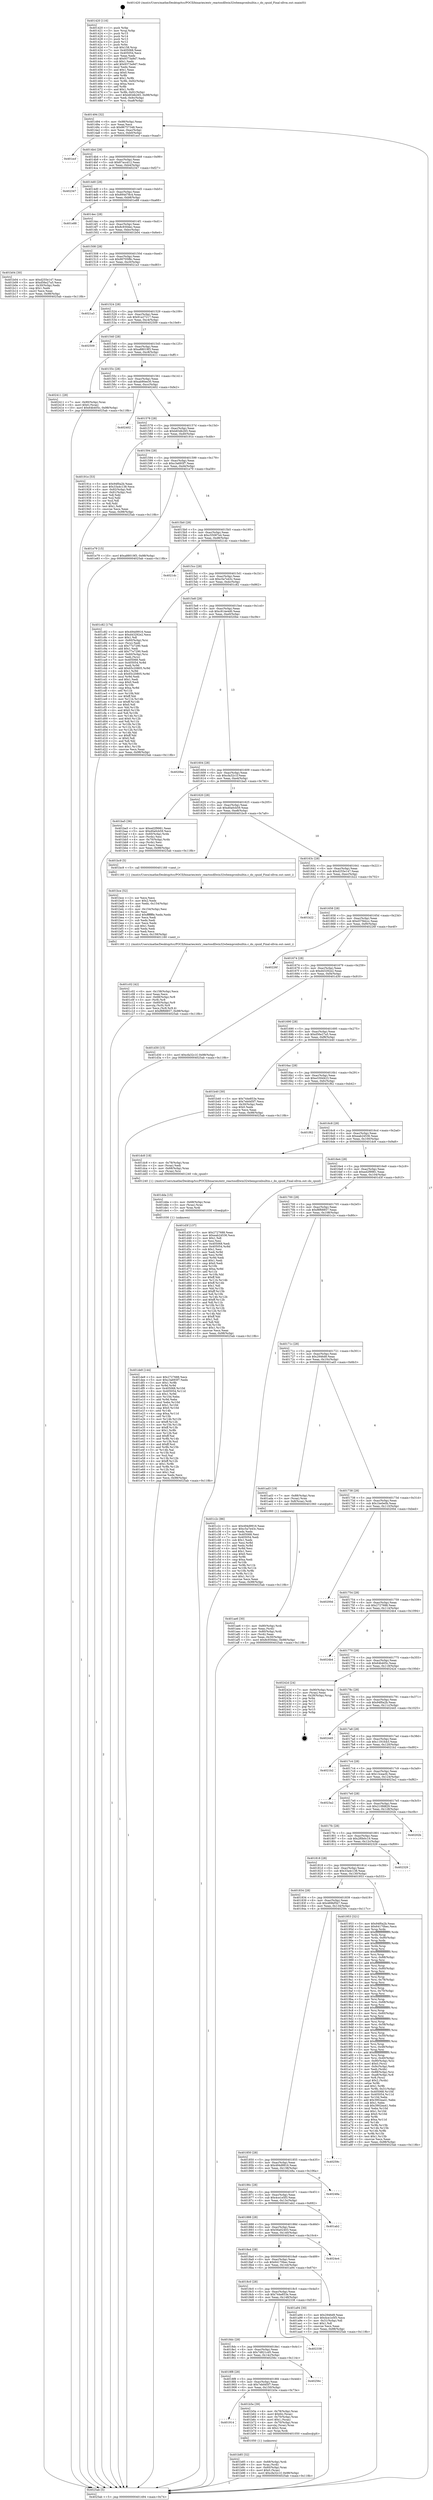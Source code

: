 digraph "0x401420" {
  label = "0x401420 (/mnt/c/Users/mathe/Desktop/tcc/POCII/binaries/extr_reactosdllwin32wbemproxbuiltin.c_do_cpuid_Final-ollvm.out::main(0))"
  labelloc = "t"
  node[shape=record]

  Entry [label="",width=0.3,height=0.3,shape=circle,fillcolor=black,style=filled]
  "0x401494" [label="{
     0x401494 [32]\l
     | [instrs]\l
     &nbsp;&nbsp;0x401494 \<+6\>: mov -0x98(%rbp),%eax\l
     &nbsp;&nbsp;0x40149a \<+2\>: mov %eax,%ecx\l
     &nbsp;&nbsp;0x40149c \<+6\>: sub $0x86757348,%ecx\l
     &nbsp;&nbsp;0x4014a2 \<+6\>: mov %eax,-0xac(%rbp)\l
     &nbsp;&nbsp;0x4014a8 \<+6\>: mov %ecx,-0xb0(%rbp)\l
     &nbsp;&nbsp;0x4014ae \<+6\>: je 0000000000401ecf \<main+0xaaf\>\l
  }"]
  "0x401ecf" [label="{
     0x401ecf\l
  }", style=dashed]
  "0x4014b4" [label="{
     0x4014b4 [28]\l
     | [instrs]\l
     &nbsp;&nbsp;0x4014b4 \<+5\>: jmp 00000000004014b9 \<main+0x99\>\l
     &nbsp;&nbsp;0x4014b9 \<+6\>: mov -0xac(%rbp),%eax\l
     &nbsp;&nbsp;0x4014bf \<+5\>: sub $0x87accd12,%eax\l
     &nbsp;&nbsp;0x4014c4 \<+6\>: mov %eax,-0xb4(%rbp)\l
     &nbsp;&nbsp;0x4014ca \<+6\>: je 0000000000402347 \<main+0xf27\>\l
  }"]
  Exit [label="",width=0.3,height=0.3,shape=circle,fillcolor=black,style=filled,peripheries=2]
  "0x402347" [label="{
     0x402347\l
  }", style=dashed]
  "0x4014d0" [label="{
     0x4014d0 [28]\l
     | [instrs]\l
     &nbsp;&nbsp;0x4014d0 \<+5\>: jmp 00000000004014d5 \<main+0xb5\>\l
     &nbsp;&nbsp;0x4014d5 \<+6\>: mov -0xac(%rbp),%eax\l
     &nbsp;&nbsp;0x4014db \<+5\>: sub $0x894d78c4,%eax\l
     &nbsp;&nbsp;0x4014e0 \<+6\>: mov %eax,-0xb8(%rbp)\l
     &nbsp;&nbsp;0x4014e6 \<+6\>: je 0000000000401e88 \<main+0xa68\>\l
  }"]
  "0x401de9" [label="{
     0x401de9 [144]\l
     | [instrs]\l
     &nbsp;&nbsp;0x401de9 \<+5\>: mov $0x2727688,%ecx\l
     &nbsp;&nbsp;0x401dee \<+5\>: mov $0xc3a693f7,%edx\l
     &nbsp;&nbsp;0x401df3 \<+3\>: mov $0x1,%r8b\l
     &nbsp;&nbsp;0x401df6 \<+3\>: xor %r9d,%r9d\l
     &nbsp;&nbsp;0x401df9 \<+8\>: mov 0x405068,%r10d\l
     &nbsp;&nbsp;0x401e01 \<+8\>: mov 0x405054,%r11d\l
     &nbsp;&nbsp;0x401e09 \<+4\>: sub $0x1,%r9d\l
     &nbsp;&nbsp;0x401e0d \<+3\>: mov %r10d,%ebx\l
     &nbsp;&nbsp;0x401e10 \<+3\>: add %r9d,%ebx\l
     &nbsp;&nbsp;0x401e13 \<+4\>: imul %ebx,%r10d\l
     &nbsp;&nbsp;0x401e17 \<+4\>: and $0x1,%r10d\l
     &nbsp;&nbsp;0x401e1b \<+4\>: cmp $0x0,%r10d\l
     &nbsp;&nbsp;0x401e1f \<+4\>: sete %r14b\l
     &nbsp;&nbsp;0x401e23 \<+4\>: cmp $0xa,%r11d\l
     &nbsp;&nbsp;0x401e27 \<+4\>: setl %r15b\l
     &nbsp;&nbsp;0x401e2b \<+3\>: mov %r14b,%r12b\l
     &nbsp;&nbsp;0x401e2e \<+4\>: xor $0xff,%r12b\l
     &nbsp;&nbsp;0x401e32 \<+3\>: mov %r15b,%r13b\l
     &nbsp;&nbsp;0x401e35 \<+4\>: xor $0xff,%r13b\l
     &nbsp;&nbsp;0x401e39 \<+4\>: xor $0x1,%r8b\l
     &nbsp;&nbsp;0x401e3d \<+3\>: mov %r12b,%al\l
     &nbsp;&nbsp;0x401e40 \<+2\>: and $0xff,%al\l
     &nbsp;&nbsp;0x401e42 \<+3\>: and %r8b,%r14b\l
     &nbsp;&nbsp;0x401e45 \<+3\>: mov %r13b,%sil\l
     &nbsp;&nbsp;0x401e48 \<+4\>: and $0xff,%sil\l
     &nbsp;&nbsp;0x401e4c \<+3\>: and %r8b,%r15b\l
     &nbsp;&nbsp;0x401e4f \<+3\>: or %r14b,%al\l
     &nbsp;&nbsp;0x401e52 \<+3\>: or %r15b,%sil\l
     &nbsp;&nbsp;0x401e55 \<+3\>: xor %sil,%al\l
     &nbsp;&nbsp;0x401e58 \<+3\>: or %r13b,%r12b\l
     &nbsp;&nbsp;0x401e5b \<+4\>: xor $0xff,%r12b\l
     &nbsp;&nbsp;0x401e5f \<+4\>: or $0x1,%r8b\l
     &nbsp;&nbsp;0x401e63 \<+3\>: and %r8b,%r12b\l
     &nbsp;&nbsp;0x401e66 \<+3\>: or %r12b,%al\l
     &nbsp;&nbsp;0x401e69 \<+2\>: test $0x1,%al\l
     &nbsp;&nbsp;0x401e6b \<+3\>: cmovne %edx,%ecx\l
     &nbsp;&nbsp;0x401e6e \<+6\>: mov %ecx,-0x98(%rbp)\l
     &nbsp;&nbsp;0x401e74 \<+5\>: jmp 00000000004025ab \<main+0x118b\>\l
  }"]
  "0x401e88" [label="{
     0x401e88\l
  }", style=dashed]
  "0x4014ec" [label="{
     0x4014ec [28]\l
     | [instrs]\l
     &nbsp;&nbsp;0x4014ec \<+5\>: jmp 00000000004014f1 \<main+0xd1\>\l
     &nbsp;&nbsp;0x4014f1 \<+6\>: mov -0xac(%rbp),%eax\l
     &nbsp;&nbsp;0x4014f7 \<+5\>: sub $0x8c930dec,%eax\l
     &nbsp;&nbsp;0x4014fc \<+6\>: mov %eax,-0xbc(%rbp)\l
     &nbsp;&nbsp;0x401502 \<+6\>: je 0000000000401b04 \<main+0x6e4\>\l
  }"]
  "0x401dda" [label="{
     0x401dda [15]\l
     | [instrs]\l
     &nbsp;&nbsp;0x401dda \<+4\>: mov -0x68(%rbp),%rax\l
     &nbsp;&nbsp;0x401dde \<+3\>: mov (%rax),%rax\l
     &nbsp;&nbsp;0x401de1 \<+3\>: mov %rax,%rdi\l
     &nbsp;&nbsp;0x401de4 \<+5\>: call 0000000000401030 \<free@plt\>\l
     | [calls]\l
     &nbsp;&nbsp;0x401030 \{1\} (unknown)\l
  }"]
  "0x401b04" [label="{
     0x401b04 [30]\l
     | [instrs]\l
     &nbsp;&nbsp;0x401b04 \<+5\>: mov $0xd255e147,%eax\l
     &nbsp;&nbsp;0x401b09 \<+5\>: mov $0xd56e27a5,%ecx\l
     &nbsp;&nbsp;0x401b0e \<+3\>: mov -0x30(%rbp),%edx\l
     &nbsp;&nbsp;0x401b11 \<+3\>: cmp $0x1,%edx\l
     &nbsp;&nbsp;0x401b14 \<+3\>: cmovl %ecx,%eax\l
     &nbsp;&nbsp;0x401b17 \<+6\>: mov %eax,-0x98(%rbp)\l
     &nbsp;&nbsp;0x401b1d \<+5\>: jmp 00000000004025ab \<main+0x118b\>\l
  }"]
  "0x401508" [label="{
     0x401508 [28]\l
     | [instrs]\l
     &nbsp;&nbsp;0x401508 \<+5\>: jmp 000000000040150d \<main+0xed\>\l
     &nbsp;&nbsp;0x40150d \<+6\>: mov -0xac(%rbp),%eax\l
     &nbsp;&nbsp;0x401513 \<+5\>: sub $0x90705f8c,%eax\l
     &nbsp;&nbsp;0x401518 \<+6\>: mov %eax,-0xc0(%rbp)\l
     &nbsp;&nbsp;0x40151e \<+6\>: je 00000000004021a3 \<main+0xd83\>\l
  }"]
  "0x401c02" [label="{
     0x401c02 [42]\l
     | [instrs]\l
     &nbsp;&nbsp;0x401c02 \<+6\>: mov -0x158(%rbp),%ecx\l
     &nbsp;&nbsp;0x401c08 \<+3\>: imul %eax,%ecx\l
     &nbsp;&nbsp;0x401c0b \<+4\>: mov -0x68(%rbp),%r8\l
     &nbsp;&nbsp;0x401c0f \<+3\>: mov (%r8),%r8\l
     &nbsp;&nbsp;0x401c12 \<+4\>: mov -0x60(%rbp),%r9\l
     &nbsp;&nbsp;0x401c16 \<+3\>: movslq (%r9),%r9\l
     &nbsp;&nbsp;0x401c19 \<+4\>: mov %ecx,(%r8,%r9,4)\l
     &nbsp;&nbsp;0x401c1d \<+10\>: movl $0xf8f68857,-0x98(%rbp)\l
     &nbsp;&nbsp;0x401c27 \<+5\>: jmp 00000000004025ab \<main+0x118b\>\l
  }"]
  "0x4021a3" [label="{
     0x4021a3\l
  }", style=dashed]
  "0x401524" [label="{
     0x401524 [28]\l
     | [instrs]\l
     &nbsp;&nbsp;0x401524 \<+5\>: jmp 0000000000401529 \<main+0x109\>\l
     &nbsp;&nbsp;0x401529 \<+6\>: mov -0xac(%rbp),%eax\l
     &nbsp;&nbsp;0x40152f \<+5\>: sub $0x91a27217,%eax\l
     &nbsp;&nbsp;0x401534 \<+6\>: mov %eax,-0xc4(%rbp)\l
     &nbsp;&nbsp;0x40153a \<+6\>: je 0000000000402509 \<main+0x10e9\>\l
  }"]
  "0x401bce" [label="{
     0x401bce [52]\l
     | [instrs]\l
     &nbsp;&nbsp;0x401bce \<+2\>: xor %ecx,%ecx\l
     &nbsp;&nbsp;0x401bd0 \<+5\>: mov $0x2,%edx\l
     &nbsp;&nbsp;0x401bd5 \<+6\>: mov %edx,-0x154(%rbp)\l
     &nbsp;&nbsp;0x401bdb \<+1\>: cltd\l
     &nbsp;&nbsp;0x401bdc \<+6\>: mov -0x154(%rbp),%esi\l
     &nbsp;&nbsp;0x401be2 \<+2\>: idiv %esi\l
     &nbsp;&nbsp;0x401be4 \<+6\>: imul $0xfffffffe,%edx,%edx\l
     &nbsp;&nbsp;0x401bea \<+2\>: mov %ecx,%edi\l
     &nbsp;&nbsp;0x401bec \<+2\>: sub %edx,%edi\l
     &nbsp;&nbsp;0x401bee \<+2\>: mov %ecx,%edx\l
     &nbsp;&nbsp;0x401bf0 \<+3\>: sub $0x1,%edx\l
     &nbsp;&nbsp;0x401bf3 \<+2\>: add %edx,%edi\l
     &nbsp;&nbsp;0x401bf5 \<+2\>: sub %edi,%ecx\l
     &nbsp;&nbsp;0x401bf7 \<+6\>: mov %ecx,-0x158(%rbp)\l
     &nbsp;&nbsp;0x401bfd \<+5\>: call 0000000000401160 \<next_i\>\l
     | [calls]\l
     &nbsp;&nbsp;0x401160 \{1\} (/mnt/c/Users/mathe/Desktop/tcc/POCII/binaries/extr_reactosdllwin32wbemproxbuiltin.c_do_cpuid_Final-ollvm.out::next_i)\l
  }"]
  "0x402509" [label="{
     0x402509\l
  }", style=dashed]
  "0x401540" [label="{
     0x401540 [28]\l
     | [instrs]\l
     &nbsp;&nbsp;0x401540 \<+5\>: jmp 0000000000401545 \<main+0x125\>\l
     &nbsp;&nbsp;0x401545 \<+6\>: mov -0xac(%rbp),%eax\l
     &nbsp;&nbsp;0x40154b \<+5\>: sub $0xa88019f3,%eax\l
     &nbsp;&nbsp;0x401550 \<+6\>: mov %eax,-0xc8(%rbp)\l
     &nbsp;&nbsp;0x401556 \<+6\>: je 0000000000402411 \<main+0xff1\>\l
  }"]
  "0x401b85" [label="{
     0x401b85 [32]\l
     | [instrs]\l
     &nbsp;&nbsp;0x401b85 \<+4\>: mov -0x68(%rbp),%rdi\l
     &nbsp;&nbsp;0x401b89 \<+3\>: mov %rax,(%rdi)\l
     &nbsp;&nbsp;0x401b8c \<+4\>: mov -0x60(%rbp),%rax\l
     &nbsp;&nbsp;0x401b90 \<+6\>: movl $0x0,(%rax)\l
     &nbsp;&nbsp;0x401b96 \<+10\>: movl $0xcfa32c1f,-0x98(%rbp)\l
     &nbsp;&nbsp;0x401ba0 \<+5\>: jmp 00000000004025ab \<main+0x118b\>\l
  }"]
  "0x402411" [label="{
     0x402411 [28]\l
     | [instrs]\l
     &nbsp;&nbsp;0x402411 \<+7\>: mov -0x90(%rbp),%rax\l
     &nbsp;&nbsp;0x402418 \<+6\>: movl $0x0,(%rax)\l
     &nbsp;&nbsp;0x40241e \<+10\>: movl $0x64b405c,-0x98(%rbp)\l
     &nbsp;&nbsp;0x402428 \<+5\>: jmp 00000000004025ab \<main+0x118b\>\l
  }"]
  "0x40155c" [label="{
     0x40155c [28]\l
     | [instrs]\l
     &nbsp;&nbsp;0x40155c \<+5\>: jmp 0000000000401561 \<main+0x141\>\l
     &nbsp;&nbsp;0x401561 \<+6\>: mov -0xac(%rbp),%eax\l
     &nbsp;&nbsp;0x401567 \<+5\>: sub $0xab90ee30,%eax\l
     &nbsp;&nbsp;0x40156c \<+6\>: mov %eax,-0xcc(%rbp)\l
     &nbsp;&nbsp;0x401572 \<+6\>: je 0000000000402402 \<main+0xfe2\>\l
  }"]
  "0x401914" [label="{
     0x401914\l
  }", style=dashed]
  "0x402402" [label="{
     0x402402\l
  }", style=dashed]
  "0x401578" [label="{
     0x401578 [28]\l
     | [instrs]\l
     &nbsp;&nbsp;0x401578 \<+5\>: jmp 000000000040157d \<main+0x15d\>\l
     &nbsp;&nbsp;0x40157d \<+6\>: mov -0xac(%rbp),%eax\l
     &nbsp;&nbsp;0x401583 \<+5\>: sub $0xb83db265,%eax\l
     &nbsp;&nbsp;0x401588 \<+6\>: mov %eax,-0xd0(%rbp)\l
     &nbsp;&nbsp;0x40158e \<+6\>: je 000000000040191e \<main+0x4fe\>\l
  }"]
  "0x401b5e" [label="{
     0x401b5e [39]\l
     | [instrs]\l
     &nbsp;&nbsp;0x401b5e \<+4\>: mov -0x78(%rbp),%rax\l
     &nbsp;&nbsp;0x401b62 \<+6\>: movl $0x64,(%rax)\l
     &nbsp;&nbsp;0x401b68 \<+4\>: mov -0x70(%rbp),%rax\l
     &nbsp;&nbsp;0x401b6c \<+6\>: movl $0x1,(%rax)\l
     &nbsp;&nbsp;0x401b72 \<+4\>: mov -0x70(%rbp),%rax\l
     &nbsp;&nbsp;0x401b76 \<+3\>: movslq (%rax),%rax\l
     &nbsp;&nbsp;0x401b79 \<+4\>: shl $0x2,%rax\l
     &nbsp;&nbsp;0x401b7d \<+3\>: mov %rax,%rdi\l
     &nbsp;&nbsp;0x401b80 \<+5\>: call 0000000000401050 \<malloc@plt\>\l
     | [calls]\l
     &nbsp;&nbsp;0x401050 \{1\} (unknown)\l
  }"]
  "0x40191e" [label="{
     0x40191e [53]\l
     | [instrs]\l
     &nbsp;&nbsp;0x40191e \<+5\>: mov $0x94f0a2b,%eax\l
     &nbsp;&nbsp;0x401923 \<+5\>: mov $0x33a4c138,%ecx\l
     &nbsp;&nbsp;0x401928 \<+6\>: mov -0x92(%rbp),%dl\l
     &nbsp;&nbsp;0x40192e \<+7\>: mov -0x91(%rbp),%sil\l
     &nbsp;&nbsp;0x401935 \<+3\>: mov %dl,%dil\l
     &nbsp;&nbsp;0x401938 \<+3\>: and %sil,%dil\l
     &nbsp;&nbsp;0x40193b \<+3\>: xor %sil,%dl\l
     &nbsp;&nbsp;0x40193e \<+3\>: or %dl,%dil\l
     &nbsp;&nbsp;0x401941 \<+4\>: test $0x1,%dil\l
     &nbsp;&nbsp;0x401945 \<+3\>: cmovne %ecx,%eax\l
     &nbsp;&nbsp;0x401948 \<+6\>: mov %eax,-0x98(%rbp)\l
     &nbsp;&nbsp;0x40194e \<+5\>: jmp 00000000004025ab \<main+0x118b\>\l
  }"]
  "0x401594" [label="{
     0x401594 [28]\l
     | [instrs]\l
     &nbsp;&nbsp;0x401594 \<+5\>: jmp 0000000000401599 \<main+0x179\>\l
     &nbsp;&nbsp;0x401599 \<+6\>: mov -0xac(%rbp),%eax\l
     &nbsp;&nbsp;0x40159f \<+5\>: sub $0xc3a693f7,%eax\l
     &nbsp;&nbsp;0x4015a4 \<+6\>: mov %eax,-0xd4(%rbp)\l
     &nbsp;&nbsp;0x4015aa \<+6\>: je 0000000000401e79 \<main+0xa59\>\l
  }"]
  "0x4025ab" [label="{
     0x4025ab [5]\l
     | [instrs]\l
     &nbsp;&nbsp;0x4025ab \<+5\>: jmp 0000000000401494 \<main+0x74\>\l
  }"]
  "0x401420" [label="{
     0x401420 [116]\l
     | [instrs]\l
     &nbsp;&nbsp;0x401420 \<+1\>: push %rbp\l
     &nbsp;&nbsp;0x401421 \<+3\>: mov %rsp,%rbp\l
     &nbsp;&nbsp;0x401424 \<+2\>: push %r15\l
     &nbsp;&nbsp;0x401426 \<+2\>: push %r14\l
     &nbsp;&nbsp;0x401428 \<+2\>: push %r13\l
     &nbsp;&nbsp;0x40142a \<+2\>: push %r12\l
     &nbsp;&nbsp;0x40142c \<+1\>: push %rbx\l
     &nbsp;&nbsp;0x40142d \<+7\>: sub $0x158,%rsp\l
     &nbsp;&nbsp;0x401434 \<+7\>: mov 0x405068,%eax\l
     &nbsp;&nbsp;0x40143b \<+7\>: mov 0x405054,%ecx\l
     &nbsp;&nbsp;0x401442 \<+2\>: mov %eax,%edx\l
     &nbsp;&nbsp;0x401444 \<+6\>: sub $0x9373a9d7,%edx\l
     &nbsp;&nbsp;0x40144a \<+3\>: sub $0x1,%edx\l
     &nbsp;&nbsp;0x40144d \<+6\>: add $0x9373a9d7,%edx\l
     &nbsp;&nbsp;0x401453 \<+3\>: imul %edx,%eax\l
     &nbsp;&nbsp;0x401456 \<+3\>: and $0x1,%eax\l
     &nbsp;&nbsp;0x401459 \<+3\>: cmp $0x0,%eax\l
     &nbsp;&nbsp;0x40145c \<+4\>: sete %r8b\l
     &nbsp;&nbsp;0x401460 \<+4\>: and $0x1,%r8b\l
     &nbsp;&nbsp;0x401464 \<+7\>: mov %r8b,-0x92(%rbp)\l
     &nbsp;&nbsp;0x40146b \<+3\>: cmp $0xa,%ecx\l
     &nbsp;&nbsp;0x40146e \<+4\>: setl %r8b\l
     &nbsp;&nbsp;0x401472 \<+4\>: and $0x1,%r8b\l
     &nbsp;&nbsp;0x401476 \<+7\>: mov %r8b,-0x91(%rbp)\l
     &nbsp;&nbsp;0x40147d \<+10\>: movl $0xb83db265,-0x98(%rbp)\l
     &nbsp;&nbsp;0x401487 \<+6\>: mov %edi,-0x9c(%rbp)\l
     &nbsp;&nbsp;0x40148d \<+7\>: mov %rsi,-0xa8(%rbp)\l
  }"]
  "0x4018f8" [label="{
     0x4018f8 [28]\l
     | [instrs]\l
     &nbsp;&nbsp;0x4018f8 \<+5\>: jmp 00000000004018fd \<main+0x4dd\>\l
     &nbsp;&nbsp;0x4018fd \<+6\>: mov -0xac(%rbp),%eax\l
     &nbsp;&nbsp;0x401903 \<+5\>: sub $0x7eb0d5f7,%eax\l
     &nbsp;&nbsp;0x401908 \<+6\>: mov %eax,-0x150(%rbp)\l
     &nbsp;&nbsp;0x40190e \<+6\>: je 0000000000401b5e \<main+0x73e\>\l
  }"]
  "0x401e79" [label="{
     0x401e79 [15]\l
     | [instrs]\l
     &nbsp;&nbsp;0x401e79 \<+10\>: movl $0xa88019f3,-0x98(%rbp)\l
     &nbsp;&nbsp;0x401e83 \<+5\>: jmp 00000000004025ab \<main+0x118b\>\l
  }"]
  "0x4015b0" [label="{
     0x4015b0 [28]\l
     | [instrs]\l
     &nbsp;&nbsp;0x4015b0 \<+5\>: jmp 00000000004015b5 \<main+0x195\>\l
     &nbsp;&nbsp;0x4015b5 \<+6\>: mov -0xac(%rbp),%eax\l
     &nbsp;&nbsp;0x4015bb \<+5\>: sub $0xc55087e4,%eax\l
     &nbsp;&nbsp;0x4015c0 \<+6\>: mov %eax,-0xd8(%rbp)\l
     &nbsp;&nbsp;0x4015c6 \<+6\>: je 00000000004021dc \<main+0xdbc\>\l
  }"]
  "0x40256c" [label="{
     0x40256c\l
  }", style=dashed]
  "0x4021dc" [label="{
     0x4021dc\l
  }", style=dashed]
  "0x4015cc" [label="{
     0x4015cc [28]\l
     | [instrs]\l
     &nbsp;&nbsp;0x4015cc \<+5\>: jmp 00000000004015d1 \<main+0x1b1\>\l
     &nbsp;&nbsp;0x4015d1 \<+6\>: mov -0xac(%rbp),%eax\l
     &nbsp;&nbsp;0x4015d7 \<+5\>: sub $0xc5a7e43c,%eax\l
     &nbsp;&nbsp;0x4015dc \<+6\>: mov %eax,-0xdc(%rbp)\l
     &nbsp;&nbsp;0x4015e2 \<+6\>: je 0000000000401c82 \<main+0x862\>\l
  }"]
  "0x4018dc" [label="{
     0x4018dc [28]\l
     | [instrs]\l
     &nbsp;&nbsp;0x4018dc \<+5\>: jmp 00000000004018e1 \<main+0x4c1\>\l
     &nbsp;&nbsp;0x4018e1 \<+6\>: mov -0xac(%rbp),%eax\l
     &nbsp;&nbsp;0x4018e7 \<+5\>: sub $0x7d821cd5,%eax\l
     &nbsp;&nbsp;0x4018ec \<+6\>: mov %eax,-0x14c(%rbp)\l
     &nbsp;&nbsp;0x4018f2 \<+6\>: je 000000000040256c \<main+0x114c\>\l
  }"]
  "0x401c82" [label="{
     0x401c82 [174]\l
     | [instrs]\l
     &nbsp;&nbsp;0x401c82 \<+5\>: mov $0x494d9916,%eax\l
     &nbsp;&nbsp;0x401c87 \<+5\>: mov $0xd43292e2,%ecx\l
     &nbsp;&nbsp;0x401c8c \<+2\>: mov $0x1,%dl\l
     &nbsp;&nbsp;0x401c8e \<+4\>: mov -0x60(%rbp),%rsi\l
     &nbsp;&nbsp;0x401c92 \<+2\>: mov (%rsi),%edi\l
     &nbsp;&nbsp;0x401c94 \<+6\>: sub $0x77e7290,%edi\l
     &nbsp;&nbsp;0x401c9a \<+3\>: add $0x1,%edi\l
     &nbsp;&nbsp;0x401c9d \<+6\>: add $0x77e7290,%edi\l
     &nbsp;&nbsp;0x401ca3 \<+4\>: mov -0x60(%rbp),%rsi\l
     &nbsp;&nbsp;0x401ca7 \<+2\>: mov %edi,(%rsi)\l
     &nbsp;&nbsp;0x401ca9 \<+7\>: mov 0x405068,%edi\l
     &nbsp;&nbsp;0x401cb0 \<+8\>: mov 0x405054,%r8d\l
     &nbsp;&nbsp;0x401cb8 \<+3\>: mov %edi,%r9d\l
     &nbsp;&nbsp;0x401cbb \<+7\>: add $0x65c20805,%r9d\l
     &nbsp;&nbsp;0x401cc2 \<+4\>: sub $0x1,%r9d\l
     &nbsp;&nbsp;0x401cc6 \<+7\>: sub $0x65c20805,%r9d\l
     &nbsp;&nbsp;0x401ccd \<+4\>: imul %r9d,%edi\l
     &nbsp;&nbsp;0x401cd1 \<+3\>: and $0x1,%edi\l
     &nbsp;&nbsp;0x401cd4 \<+3\>: cmp $0x0,%edi\l
     &nbsp;&nbsp;0x401cd7 \<+4\>: sete %r10b\l
     &nbsp;&nbsp;0x401cdb \<+4\>: cmp $0xa,%r8d\l
     &nbsp;&nbsp;0x401cdf \<+4\>: setl %r11b\l
     &nbsp;&nbsp;0x401ce3 \<+3\>: mov %r10b,%bl\l
     &nbsp;&nbsp;0x401ce6 \<+3\>: xor $0xff,%bl\l
     &nbsp;&nbsp;0x401ce9 \<+3\>: mov %r11b,%r14b\l
     &nbsp;&nbsp;0x401cec \<+4\>: xor $0xff,%r14b\l
     &nbsp;&nbsp;0x401cf0 \<+3\>: xor $0x0,%dl\l
     &nbsp;&nbsp;0x401cf3 \<+3\>: mov %bl,%r15b\l
     &nbsp;&nbsp;0x401cf6 \<+4\>: and $0x0,%r15b\l
     &nbsp;&nbsp;0x401cfa \<+3\>: and %dl,%r10b\l
     &nbsp;&nbsp;0x401cfd \<+3\>: mov %r14b,%r12b\l
     &nbsp;&nbsp;0x401d00 \<+4\>: and $0x0,%r12b\l
     &nbsp;&nbsp;0x401d04 \<+3\>: and %dl,%r11b\l
     &nbsp;&nbsp;0x401d07 \<+3\>: or %r10b,%r15b\l
     &nbsp;&nbsp;0x401d0a \<+3\>: or %r11b,%r12b\l
     &nbsp;&nbsp;0x401d0d \<+3\>: xor %r12b,%r15b\l
     &nbsp;&nbsp;0x401d10 \<+3\>: or %r14b,%bl\l
     &nbsp;&nbsp;0x401d13 \<+3\>: xor $0xff,%bl\l
     &nbsp;&nbsp;0x401d16 \<+3\>: or $0x0,%dl\l
     &nbsp;&nbsp;0x401d19 \<+2\>: and %dl,%bl\l
     &nbsp;&nbsp;0x401d1b \<+3\>: or %bl,%r15b\l
     &nbsp;&nbsp;0x401d1e \<+4\>: test $0x1,%r15b\l
     &nbsp;&nbsp;0x401d22 \<+3\>: cmovne %ecx,%eax\l
     &nbsp;&nbsp;0x401d25 \<+6\>: mov %eax,-0x98(%rbp)\l
     &nbsp;&nbsp;0x401d2b \<+5\>: jmp 00000000004025ab \<main+0x118b\>\l
  }"]
  "0x4015e8" [label="{
     0x4015e8 [28]\l
     | [instrs]\l
     &nbsp;&nbsp;0x4015e8 \<+5\>: jmp 00000000004015ed \<main+0x1cd\>\l
     &nbsp;&nbsp;0x4015ed \<+6\>: mov -0xac(%rbp),%eax\l
     &nbsp;&nbsp;0x4015f3 \<+5\>: sub $0xc914e4d0,%eax\l
     &nbsp;&nbsp;0x4015f8 \<+6\>: mov %eax,-0xe0(%rbp)\l
     &nbsp;&nbsp;0x4015fe \<+6\>: je 00000000004020be \<main+0xc9e\>\l
  }"]
  "0x402338" [label="{
     0x402338\l
  }", style=dashed]
  "0x4020be" [label="{
     0x4020be\l
  }", style=dashed]
  "0x401604" [label="{
     0x401604 [28]\l
     | [instrs]\l
     &nbsp;&nbsp;0x401604 \<+5\>: jmp 0000000000401609 \<main+0x1e9\>\l
     &nbsp;&nbsp;0x401609 \<+6\>: mov -0xac(%rbp),%eax\l
     &nbsp;&nbsp;0x40160f \<+5\>: sub $0xcfa32c1f,%eax\l
     &nbsp;&nbsp;0x401614 \<+6\>: mov %eax,-0xe4(%rbp)\l
     &nbsp;&nbsp;0x40161a \<+6\>: je 0000000000401ba5 \<main+0x785\>\l
  }"]
  "0x401ae6" [label="{
     0x401ae6 [30]\l
     | [instrs]\l
     &nbsp;&nbsp;0x401ae6 \<+4\>: mov -0x80(%rbp),%rdi\l
     &nbsp;&nbsp;0x401aea \<+2\>: mov %eax,(%rdi)\l
     &nbsp;&nbsp;0x401aec \<+4\>: mov -0x80(%rbp),%rdi\l
     &nbsp;&nbsp;0x401af0 \<+2\>: mov (%rdi),%eax\l
     &nbsp;&nbsp;0x401af2 \<+3\>: mov %eax,-0x30(%rbp)\l
     &nbsp;&nbsp;0x401af5 \<+10\>: movl $0x8c930dec,-0x98(%rbp)\l
     &nbsp;&nbsp;0x401aff \<+5\>: jmp 00000000004025ab \<main+0x118b\>\l
  }"]
  "0x401ba5" [label="{
     0x401ba5 [36]\l
     | [instrs]\l
     &nbsp;&nbsp;0x401ba5 \<+5\>: mov $0xed2f9981,%eax\l
     &nbsp;&nbsp;0x401baa \<+5\>: mov $0xd0a0cb59,%ecx\l
     &nbsp;&nbsp;0x401baf \<+4\>: mov -0x60(%rbp),%rdx\l
     &nbsp;&nbsp;0x401bb3 \<+2\>: mov (%rdx),%esi\l
     &nbsp;&nbsp;0x401bb5 \<+4\>: mov -0x70(%rbp),%rdx\l
     &nbsp;&nbsp;0x401bb9 \<+2\>: cmp (%rdx),%esi\l
     &nbsp;&nbsp;0x401bbb \<+3\>: cmovl %ecx,%eax\l
     &nbsp;&nbsp;0x401bbe \<+6\>: mov %eax,-0x98(%rbp)\l
     &nbsp;&nbsp;0x401bc4 \<+5\>: jmp 00000000004025ab \<main+0x118b\>\l
  }"]
  "0x401620" [label="{
     0x401620 [28]\l
     | [instrs]\l
     &nbsp;&nbsp;0x401620 \<+5\>: jmp 0000000000401625 \<main+0x205\>\l
     &nbsp;&nbsp;0x401625 \<+6\>: mov -0xac(%rbp),%eax\l
     &nbsp;&nbsp;0x40162b \<+5\>: sub $0xd0a0cb59,%eax\l
     &nbsp;&nbsp;0x401630 \<+6\>: mov %eax,-0xe8(%rbp)\l
     &nbsp;&nbsp;0x401636 \<+6\>: je 0000000000401bc9 \<main+0x7a9\>\l
  }"]
  "0x4018c0" [label="{
     0x4018c0 [28]\l
     | [instrs]\l
     &nbsp;&nbsp;0x4018c0 \<+5\>: jmp 00000000004018c5 \<main+0x4a5\>\l
     &nbsp;&nbsp;0x4018c5 \<+6\>: mov -0xac(%rbp),%eax\l
     &nbsp;&nbsp;0x4018cb \<+5\>: sub $0x744e853e,%eax\l
     &nbsp;&nbsp;0x4018d0 \<+6\>: mov %eax,-0x148(%rbp)\l
     &nbsp;&nbsp;0x4018d6 \<+6\>: je 0000000000402338 \<main+0xf18\>\l
  }"]
  "0x401bc9" [label="{
     0x401bc9 [5]\l
     | [instrs]\l
     &nbsp;&nbsp;0x401bc9 \<+5\>: call 0000000000401160 \<next_i\>\l
     | [calls]\l
     &nbsp;&nbsp;0x401160 \{1\} (/mnt/c/Users/mathe/Desktop/tcc/POCII/binaries/extr_reactosdllwin32wbemproxbuiltin.c_do_cpuid_Final-ollvm.out::next_i)\l
  }"]
  "0x40163c" [label="{
     0x40163c [28]\l
     | [instrs]\l
     &nbsp;&nbsp;0x40163c \<+5\>: jmp 0000000000401641 \<main+0x221\>\l
     &nbsp;&nbsp;0x401641 \<+6\>: mov -0xac(%rbp),%eax\l
     &nbsp;&nbsp;0x401647 \<+5\>: sub $0xd255e147,%eax\l
     &nbsp;&nbsp;0x40164c \<+6\>: mov %eax,-0xec(%rbp)\l
     &nbsp;&nbsp;0x401652 \<+6\>: je 0000000000401b22 \<main+0x702\>\l
  }"]
  "0x401a94" [label="{
     0x401a94 [30]\l
     | [instrs]\l
     &nbsp;&nbsp;0x401a94 \<+5\>: mov $0x2946d9,%eax\l
     &nbsp;&nbsp;0x401a99 \<+5\>: mov $0x4ce1e5f3,%ecx\l
     &nbsp;&nbsp;0x401a9e \<+3\>: mov -0x31(%rbp),%dl\l
     &nbsp;&nbsp;0x401aa1 \<+3\>: test $0x1,%dl\l
     &nbsp;&nbsp;0x401aa4 \<+3\>: cmovne %ecx,%eax\l
     &nbsp;&nbsp;0x401aa7 \<+6\>: mov %eax,-0x98(%rbp)\l
     &nbsp;&nbsp;0x401aad \<+5\>: jmp 00000000004025ab \<main+0x118b\>\l
  }"]
  "0x401b22" [label="{
     0x401b22\l
  }", style=dashed]
  "0x401658" [label="{
     0x401658 [28]\l
     | [instrs]\l
     &nbsp;&nbsp;0x401658 \<+5\>: jmp 000000000040165d \<main+0x23d\>\l
     &nbsp;&nbsp;0x40165d \<+6\>: mov -0xac(%rbp),%eax\l
     &nbsp;&nbsp;0x401663 \<+5\>: sub $0xd378dccc,%eax\l
     &nbsp;&nbsp;0x401668 \<+6\>: mov %eax,-0xf0(%rbp)\l
     &nbsp;&nbsp;0x40166e \<+6\>: je 000000000040226f \<main+0xe4f\>\l
  }"]
  "0x4018a4" [label="{
     0x4018a4 [28]\l
     | [instrs]\l
     &nbsp;&nbsp;0x4018a4 \<+5\>: jmp 00000000004018a9 \<main+0x489\>\l
     &nbsp;&nbsp;0x4018a9 \<+6\>: mov -0xac(%rbp),%eax\l
     &nbsp;&nbsp;0x4018af \<+5\>: sub $0x64170bec,%eax\l
     &nbsp;&nbsp;0x4018b4 \<+6\>: mov %eax,-0x144(%rbp)\l
     &nbsp;&nbsp;0x4018ba \<+6\>: je 0000000000401a94 \<main+0x674\>\l
  }"]
  "0x40226f" [label="{
     0x40226f\l
  }", style=dashed]
  "0x401674" [label="{
     0x401674 [28]\l
     | [instrs]\l
     &nbsp;&nbsp;0x401674 \<+5\>: jmp 0000000000401679 \<main+0x259\>\l
     &nbsp;&nbsp;0x401679 \<+6\>: mov -0xac(%rbp),%eax\l
     &nbsp;&nbsp;0x40167f \<+5\>: sub $0xd43292e2,%eax\l
     &nbsp;&nbsp;0x401684 \<+6\>: mov %eax,-0xf4(%rbp)\l
     &nbsp;&nbsp;0x40168a \<+6\>: je 0000000000401d30 \<main+0x910\>\l
  }"]
  "0x4024e4" [label="{
     0x4024e4\l
  }", style=dashed]
  "0x401d30" [label="{
     0x401d30 [15]\l
     | [instrs]\l
     &nbsp;&nbsp;0x401d30 \<+10\>: movl $0xcfa32c1f,-0x98(%rbp)\l
     &nbsp;&nbsp;0x401d3a \<+5\>: jmp 00000000004025ab \<main+0x118b\>\l
  }"]
  "0x401690" [label="{
     0x401690 [28]\l
     | [instrs]\l
     &nbsp;&nbsp;0x401690 \<+5\>: jmp 0000000000401695 \<main+0x275\>\l
     &nbsp;&nbsp;0x401695 \<+6\>: mov -0xac(%rbp),%eax\l
     &nbsp;&nbsp;0x40169b \<+5\>: sub $0xd56e27a5,%eax\l
     &nbsp;&nbsp;0x4016a0 \<+6\>: mov %eax,-0xf8(%rbp)\l
     &nbsp;&nbsp;0x4016a6 \<+6\>: je 0000000000401b40 \<main+0x720\>\l
  }"]
  "0x401888" [label="{
     0x401888 [28]\l
     | [instrs]\l
     &nbsp;&nbsp;0x401888 \<+5\>: jmp 000000000040188d \<main+0x46d\>\l
     &nbsp;&nbsp;0x40188d \<+6\>: mov -0xac(%rbp),%eax\l
     &nbsp;&nbsp;0x401893 \<+5\>: sub $0x56a02403,%eax\l
     &nbsp;&nbsp;0x401898 \<+6\>: mov %eax,-0x140(%rbp)\l
     &nbsp;&nbsp;0x40189e \<+6\>: je 00000000004024e4 \<main+0x10c4\>\l
  }"]
  "0x401b40" [label="{
     0x401b40 [30]\l
     | [instrs]\l
     &nbsp;&nbsp;0x401b40 \<+5\>: mov $0x744e853e,%eax\l
     &nbsp;&nbsp;0x401b45 \<+5\>: mov $0x7eb0d5f7,%ecx\l
     &nbsp;&nbsp;0x401b4a \<+3\>: mov -0x30(%rbp),%edx\l
     &nbsp;&nbsp;0x401b4d \<+3\>: cmp $0x0,%edx\l
     &nbsp;&nbsp;0x401b50 \<+3\>: cmove %ecx,%eax\l
     &nbsp;&nbsp;0x401b53 \<+6\>: mov %eax,-0x98(%rbp)\l
     &nbsp;&nbsp;0x401b59 \<+5\>: jmp 00000000004025ab \<main+0x118b\>\l
  }"]
  "0x4016ac" [label="{
     0x4016ac [28]\l
     | [instrs]\l
     &nbsp;&nbsp;0x4016ac \<+5\>: jmp 00000000004016b1 \<main+0x291\>\l
     &nbsp;&nbsp;0x4016b1 \<+6\>: mov -0xac(%rbp),%eax\l
     &nbsp;&nbsp;0x4016b7 \<+5\>: sub $0xe330d423,%eax\l
     &nbsp;&nbsp;0x4016bc \<+6\>: mov %eax,-0xfc(%rbp)\l
     &nbsp;&nbsp;0x4016c2 \<+6\>: je 0000000000401f62 \<main+0xb42\>\l
  }"]
  "0x401ab2" [label="{
     0x401ab2\l
  }", style=dashed]
  "0x401f62" [label="{
     0x401f62\l
  }", style=dashed]
  "0x4016c8" [label="{
     0x4016c8 [28]\l
     | [instrs]\l
     &nbsp;&nbsp;0x4016c8 \<+5\>: jmp 00000000004016cd \<main+0x2ad\>\l
     &nbsp;&nbsp;0x4016cd \<+6\>: mov -0xac(%rbp),%eax\l
     &nbsp;&nbsp;0x4016d3 \<+5\>: sub $0xeab24536,%eax\l
     &nbsp;&nbsp;0x4016d8 \<+6\>: mov %eax,-0x100(%rbp)\l
     &nbsp;&nbsp;0x4016de \<+6\>: je 0000000000401dc8 \<main+0x9a8\>\l
  }"]
  "0x40186c" [label="{
     0x40186c [28]\l
     | [instrs]\l
     &nbsp;&nbsp;0x40186c \<+5\>: jmp 0000000000401871 \<main+0x451\>\l
     &nbsp;&nbsp;0x401871 \<+6\>: mov -0xac(%rbp),%eax\l
     &nbsp;&nbsp;0x401877 \<+5\>: sub $0x4ce1e5f3,%eax\l
     &nbsp;&nbsp;0x40187c \<+6\>: mov %eax,-0x13c(%rbp)\l
     &nbsp;&nbsp;0x401882 \<+6\>: je 0000000000401ab2 \<main+0x692\>\l
  }"]
  "0x401dc8" [label="{
     0x401dc8 [18]\l
     | [instrs]\l
     &nbsp;&nbsp;0x401dc8 \<+4\>: mov -0x78(%rbp),%rax\l
     &nbsp;&nbsp;0x401dcc \<+2\>: mov (%rax),%edi\l
     &nbsp;&nbsp;0x401dce \<+4\>: mov -0x68(%rbp),%rax\l
     &nbsp;&nbsp;0x401dd2 \<+3\>: mov (%rax),%rsi\l
     &nbsp;&nbsp;0x401dd5 \<+5\>: call 0000000000401240 \<do_cpuid\>\l
     | [calls]\l
     &nbsp;&nbsp;0x401240 \{1\} (/mnt/c/Users/mathe/Desktop/tcc/POCII/binaries/extr_reactosdllwin32wbemproxbuiltin.c_do_cpuid_Final-ollvm.out::do_cpuid)\l
  }"]
  "0x4016e4" [label="{
     0x4016e4 [28]\l
     | [instrs]\l
     &nbsp;&nbsp;0x4016e4 \<+5\>: jmp 00000000004016e9 \<main+0x2c9\>\l
     &nbsp;&nbsp;0x4016e9 \<+6\>: mov -0xac(%rbp),%eax\l
     &nbsp;&nbsp;0x4016ef \<+5\>: sub $0xed2f9981,%eax\l
     &nbsp;&nbsp;0x4016f4 \<+6\>: mov %eax,-0x104(%rbp)\l
     &nbsp;&nbsp;0x4016fa \<+6\>: je 0000000000401d3f \<main+0x91f\>\l
  }"]
  "0x40248a" [label="{
     0x40248a\l
  }", style=dashed]
  "0x401d3f" [label="{
     0x401d3f [137]\l
     | [instrs]\l
     &nbsp;&nbsp;0x401d3f \<+5\>: mov $0x2727688,%eax\l
     &nbsp;&nbsp;0x401d44 \<+5\>: mov $0xeab24536,%ecx\l
     &nbsp;&nbsp;0x401d49 \<+2\>: mov $0x1,%dl\l
     &nbsp;&nbsp;0x401d4b \<+2\>: xor %esi,%esi\l
     &nbsp;&nbsp;0x401d4d \<+7\>: mov 0x405068,%edi\l
     &nbsp;&nbsp;0x401d54 \<+8\>: mov 0x405054,%r8d\l
     &nbsp;&nbsp;0x401d5c \<+3\>: sub $0x1,%esi\l
     &nbsp;&nbsp;0x401d5f \<+3\>: mov %edi,%r9d\l
     &nbsp;&nbsp;0x401d62 \<+3\>: add %esi,%r9d\l
     &nbsp;&nbsp;0x401d65 \<+4\>: imul %r9d,%edi\l
     &nbsp;&nbsp;0x401d69 \<+3\>: and $0x1,%edi\l
     &nbsp;&nbsp;0x401d6c \<+3\>: cmp $0x0,%edi\l
     &nbsp;&nbsp;0x401d6f \<+4\>: sete %r10b\l
     &nbsp;&nbsp;0x401d73 \<+4\>: cmp $0xa,%r8d\l
     &nbsp;&nbsp;0x401d77 \<+4\>: setl %r11b\l
     &nbsp;&nbsp;0x401d7b \<+3\>: mov %r10b,%bl\l
     &nbsp;&nbsp;0x401d7e \<+3\>: xor $0xff,%bl\l
     &nbsp;&nbsp;0x401d81 \<+3\>: mov %r11b,%r14b\l
     &nbsp;&nbsp;0x401d84 \<+4\>: xor $0xff,%r14b\l
     &nbsp;&nbsp;0x401d88 \<+3\>: xor $0x1,%dl\l
     &nbsp;&nbsp;0x401d8b \<+3\>: mov %bl,%r15b\l
     &nbsp;&nbsp;0x401d8e \<+4\>: and $0xff,%r15b\l
     &nbsp;&nbsp;0x401d92 \<+3\>: and %dl,%r10b\l
     &nbsp;&nbsp;0x401d95 \<+3\>: mov %r14b,%r12b\l
     &nbsp;&nbsp;0x401d98 \<+4\>: and $0xff,%r12b\l
     &nbsp;&nbsp;0x401d9c \<+3\>: and %dl,%r11b\l
     &nbsp;&nbsp;0x401d9f \<+3\>: or %r10b,%r15b\l
     &nbsp;&nbsp;0x401da2 \<+3\>: or %r11b,%r12b\l
     &nbsp;&nbsp;0x401da5 \<+3\>: xor %r12b,%r15b\l
     &nbsp;&nbsp;0x401da8 \<+3\>: or %r14b,%bl\l
     &nbsp;&nbsp;0x401dab \<+3\>: xor $0xff,%bl\l
     &nbsp;&nbsp;0x401dae \<+3\>: or $0x1,%dl\l
     &nbsp;&nbsp;0x401db1 \<+2\>: and %dl,%bl\l
     &nbsp;&nbsp;0x401db3 \<+3\>: or %bl,%r15b\l
     &nbsp;&nbsp;0x401db6 \<+4\>: test $0x1,%r15b\l
     &nbsp;&nbsp;0x401dba \<+3\>: cmovne %ecx,%eax\l
     &nbsp;&nbsp;0x401dbd \<+6\>: mov %eax,-0x98(%rbp)\l
     &nbsp;&nbsp;0x401dc3 \<+5\>: jmp 00000000004025ab \<main+0x118b\>\l
  }"]
  "0x401700" [label="{
     0x401700 [28]\l
     | [instrs]\l
     &nbsp;&nbsp;0x401700 \<+5\>: jmp 0000000000401705 \<main+0x2e5\>\l
     &nbsp;&nbsp;0x401705 \<+6\>: mov -0xac(%rbp),%eax\l
     &nbsp;&nbsp;0x40170b \<+5\>: sub $0xf8f68857,%eax\l
     &nbsp;&nbsp;0x401710 \<+6\>: mov %eax,-0x108(%rbp)\l
     &nbsp;&nbsp;0x401716 \<+6\>: je 0000000000401c2c \<main+0x80c\>\l
  }"]
  "0x401850" [label="{
     0x401850 [28]\l
     | [instrs]\l
     &nbsp;&nbsp;0x401850 \<+5\>: jmp 0000000000401855 \<main+0x435\>\l
     &nbsp;&nbsp;0x401855 \<+6\>: mov -0xac(%rbp),%eax\l
     &nbsp;&nbsp;0x40185b \<+5\>: sub $0x494d9916,%eax\l
     &nbsp;&nbsp;0x401860 \<+6\>: mov %eax,-0x138(%rbp)\l
     &nbsp;&nbsp;0x401866 \<+6\>: je 000000000040248a \<main+0x106a\>\l
  }"]
  "0x401c2c" [label="{
     0x401c2c [86]\l
     | [instrs]\l
     &nbsp;&nbsp;0x401c2c \<+5\>: mov $0x494d9916,%eax\l
     &nbsp;&nbsp;0x401c31 \<+5\>: mov $0xc5a7e43c,%ecx\l
     &nbsp;&nbsp;0x401c36 \<+2\>: xor %edx,%edx\l
     &nbsp;&nbsp;0x401c38 \<+7\>: mov 0x405068,%esi\l
     &nbsp;&nbsp;0x401c3f \<+7\>: mov 0x405054,%edi\l
     &nbsp;&nbsp;0x401c46 \<+3\>: sub $0x1,%edx\l
     &nbsp;&nbsp;0x401c49 \<+3\>: mov %esi,%r8d\l
     &nbsp;&nbsp;0x401c4c \<+3\>: add %edx,%r8d\l
     &nbsp;&nbsp;0x401c4f \<+4\>: imul %r8d,%esi\l
     &nbsp;&nbsp;0x401c53 \<+3\>: and $0x1,%esi\l
     &nbsp;&nbsp;0x401c56 \<+3\>: cmp $0x0,%esi\l
     &nbsp;&nbsp;0x401c59 \<+4\>: sete %r9b\l
     &nbsp;&nbsp;0x401c5d \<+3\>: cmp $0xa,%edi\l
     &nbsp;&nbsp;0x401c60 \<+4\>: setl %r10b\l
     &nbsp;&nbsp;0x401c64 \<+3\>: mov %r9b,%r11b\l
     &nbsp;&nbsp;0x401c67 \<+3\>: and %r10b,%r11b\l
     &nbsp;&nbsp;0x401c6a \<+3\>: xor %r10b,%r9b\l
     &nbsp;&nbsp;0x401c6d \<+3\>: or %r9b,%r11b\l
     &nbsp;&nbsp;0x401c70 \<+4\>: test $0x1,%r11b\l
     &nbsp;&nbsp;0x401c74 \<+3\>: cmovne %ecx,%eax\l
     &nbsp;&nbsp;0x401c77 \<+6\>: mov %eax,-0x98(%rbp)\l
     &nbsp;&nbsp;0x401c7d \<+5\>: jmp 00000000004025ab \<main+0x118b\>\l
  }"]
  "0x40171c" [label="{
     0x40171c [28]\l
     | [instrs]\l
     &nbsp;&nbsp;0x40171c \<+5\>: jmp 0000000000401721 \<main+0x301\>\l
     &nbsp;&nbsp;0x401721 \<+6\>: mov -0xac(%rbp),%eax\l
     &nbsp;&nbsp;0x401727 \<+5\>: sub $0x2946d9,%eax\l
     &nbsp;&nbsp;0x40172c \<+6\>: mov %eax,-0x10c(%rbp)\l
     &nbsp;&nbsp;0x401732 \<+6\>: je 0000000000401ad3 \<main+0x6b3\>\l
  }"]
  "0x40259c" [label="{
     0x40259c\l
  }", style=dashed]
  "0x401ad3" [label="{
     0x401ad3 [19]\l
     | [instrs]\l
     &nbsp;&nbsp;0x401ad3 \<+7\>: mov -0x88(%rbp),%rax\l
     &nbsp;&nbsp;0x401ada \<+3\>: mov (%rax),%rax\l
     &nbsp;&nbsp;0x401add \<+4\>: mov 0x8(%rax),%rdi\l
     &nbsp;&nbsp;0x401ae1 \<+5\>: call 0000000000401060 \<atoi@plt\>\l
     | [calls]\l
     &nbsp;&nbsp;0x401060 \{1\} (unknown)\l
  }"]
  "0x401738" [label="{
     0x401738 [28]\l
     | [instrs]\l
     &nbsp;&nbsp;0x401738 \<+5\>: jmp 000000000040173d \<main+0x31d\>\l
     &nbsp;&nbsp;0x40173d \<+6\>: mov -0xac(%rbp),%eax\l
     &nbsp;&nbsp;0x401743 \<+5\>: sub $0x1be0e0b,%eax\l
     &nbsp;&nbsp;0x401748 \<+6\>: mov %eax,-0x110(%rbp)\l
     &nbsp;&nbsp;0x40174e \<+6\>: je 000000000040200d \<main+0xbed\>\l
  }"]
  "0x401834" [label="{
     0x401834 [28]\l
     | [instrs]\l
     &nbsp;&nbsp;0x401834 \<+5\>: jmp 0000000000401839 \<main+0x419\>\l
     &nbsp;&nbsp;0x401839 \<+6\>: mov -0xac(%rbp),%eax\l
     &nbsp;&nbsp;0x40183f \<+5\>: sub $0x489bf5b7,%eax\l
     &nbsp;&nbsp;0x401844 \<+6\>: mov %eax,-0x134(%rbp)\l
     &nbsp;&nbsp;0x40184a \<+6\>: je 000000000040259c \<main+0x117c\>\l
  }"]
  "0x40200d" [label="{
     0x40200d\l
  }", style=dashed]
  "0x401754" [label="{
     0x401754 [28]\l
     | [instrs]\l
     &nbsp;&nbsp;0x401754 \<+5\>: jmp 0000000000401759 \<main+0x339\>\l
     &nbsp;&nbsp;0x401759 \<+6\>: mov -0xac(%rbp),%eax\l
     &nbsp;&nbsp;0x40175f \<+5\>: sub $0x2727688,%eax\l
     &nbsp;&nbsp;0x401764 \<+6\>: mov %eax,-0x114(%rbp)\l
     &nbsp;&nbsp;0x40176a \<+6\>: je 00000000004024b4 \<main+0x1094\>\l
  }"]
  "0x401953" [label="{
     0x401953 [321]\l
     | [instrs]\l
     &nbsp;&nbsp;0x401953 \<+5\>: mov $0x94f0a2b,%eax\l
     &nbsp;&nbsp;0x401958 \<+5\>: mov $0x64170bec,%ecx\l
     &nbsp;&nbsp;0x40195d \<+3\>: mov %rsp,%rdx\l
     &nbsp;&nbsp;0x401960 \<+4\>: add $0xfffffffffffffff0,%rdx\l
     &nbsp;&nbsp;0x401964 \<+3\>: mov %rdx,%rsp\l
     &nbsp;&nbsp;0x401967 \<+7\>: mov %rdx,-0x90(%rbp)\l
     &nbsp;&nbsp;0x40196e \<+3\>: mov %rsp,%rdx\l
     &nbsp;&nbsp;0x401971 \<+4\>: add $0xfffffffffffffff0,%rdx\l
     &nbsp;&nbsp;0x401975 \<+3\>: mov %rdx,%rsp\l
     &nbsp;&nbsp;0x401978 \<+3\>: mov %rsp,%rsi\l
     &nbsp;&nbsp;0x40197b \<+4\>: add $0xfffffffffffffff0,%rsi\l
     &nbsp;&nbsp;0x40197f \<+3\>: mov %rsi,%rsp\l
     &nbsp;&nbsp;0x401982 \<+7\>: mov %rsi,-0x88(%rbp)\l
     &nbsp;&nbsp;0x401989 \<+3\>: mov %rsp,%rsi\l
     &nbsp;&nbsp;0x40198c \<+4\>: add $0xfffffffffffffff0,%rsi\l
     &nbsp;&nbsp;0x401990 \<+3\>: mov %rsi,%rsp\l
     &nbsp;&nbsp;0x401993 \<+4\>: mov %rsi,-0x80(%rbp)\l
     &nbsp;&nbsp;0x401997 \<+3\>: mov %rsp,%rsi\l
     &nbsp;&nbsp;0x40199a \<+4\>: add $0xfffffffffffffff0,%rsi\l
     &nbsp;&nbsp;0x40199e \<+3\>: mov %rsi,%rsp\l
     &nbsp;&nbsp;0x4019a1 \<+4\>: mov %rsi,-0x78(%rbp)\l
     &nbsp;&nbsp;0x4019a5 \<+3\>: mov %rsp,%rsi\l
     &nbsp;&nbsp;0x4019a8 \<+4\>: add $0xfffffffffffffff0,%rsi\l
     &nbsp;&nbsp;0x4019ac \<+3\>: mov %rsi,%rsp\l
     &nbsp;&nbsp;0x4019af \<+4\>: mov %rsi,-0x70(%rbp)\l
     &nbsp;&nbsp;0x4019b3 \<+3\>: mov %rsp,%rsi\l
     &nbsp;&nbsp;0x4019b6 \<+4\>: add $0xfffffffffffffff0,%rsi\l
     &nbsp;&nbsp;0x4019ba \<+3\>: mov %rsi,%rsp\l
     &nbsp;&nbsp;0x4019bd \<+4\>: mov %rsi,-0x68(%rbp)\l
     &nbsp;&nbsp;0x4019c1 \<+3\>: mov %rsp,%rsi\l
     &nbsp;&nbsp;0x4019c4 \<+4\>: add $0xfffffffffffffff0,%rsi\l
     &nbsp;&nbsp;0x4019c8 \<+3\>: mov %rsi,%rsp\l
     &nbsp;&nbsp;0x4019cb \<+4\>: mov %rsi,-0x60(%rbp)\l
     &nbsp;&nbsp;0x4019cf \<+3\>: mov %rsp,%rsi\l
     &nbsp;&nbsp;0x4019d2 \<+4\>: add $0xfffffffffffffff0,%rsi\l
     &nbsp;&nbsp;0x4019d6 \<+3\>: mov %rsi,%rsp\l
     &nbsp;&nbsp;0x4019d9 \<+4\>: mov %rsi,-0x58(%rbp)\l
     &nbsp;&nbsp;0x4019dd \<+3\>: mov %rsp,%rsi\l
     &nbsp;&nbsp;0x4019e0 \<+4\>: add $0xfffffffffffffff0,%rsi\l
     &nbsp;&nbsp;0x4019e4 \<+3\>: mov %rsi,%rsp\l
     &nbsp;&nbsp;0x4019e7 \<+4\>: mov %rsi,-0x50(%rbp)\l
     &nbsp;&nbsp;0x4019eb \<+3\>: mov %rsp,%rsi\l
     &nbsp;&nbsp;0x4019ee \<+4\>: add $0xfffffffffffffff0,%rsi\l
     &nbsp;&nbsp;0x4019f2 \<+3\>: mov %rsi,%rsp\l
     &nbsp;&nbsp;0x4019f5 \<+4\>: mov %rsi,-0x48(%rbp)\l
     &nbsp;&nbsp;0x4019f9 \<+3\>: mov %rsp,%rsi\l
     &nbsp;&nbsp;0x4019fc \<+4\>: add $0xfffffffffffffff0,%rsi\l
     &nbsp;&nbsp;0x401a00 \<+3\>: mov %rsi,%rsp\l
     &nbsp;&nbsp;0x401a03 \<+4\>: mov %rsi,-0x40(%rbp)\l
     &nbsp;&nbsp;0x401a07 \<+7\>: mov -0x90(%rbp),%rsi\l
     &nbsp;&nbsp;0x401a0e \<+6\>: movl $0x0,(%rsi)\l
     &nbsp;&nbsp;0x401a14 \<+6\>: mov -0x9c(%rbp),%edi\l
     &nbsp;&nbsp;0x401a1a \<+2\>: mov %edi,(%rdx)\l
     &nbsp;&nbsp;0x401a1c \<+7\>: mov -0x88(%rbp),%rsi\l
     &nbsp;&nbsp;0x401a23 \<+7\>: mov -0xa8(%rbp),%r8\l
     &nbsp;&nbsp;0x401a2a \<+3\>: mov %r8,(%rsi)\l
     &nbsp;&nbsp;0x401a2d \<+3\>: cmpl $0x2,(%rdx)\l
     &nbsp;&nbsp;0x401a30 \<+4\>: setne %r9b\l
     &nbsp;&nbsp;0x401a34 \<+4\>: and $0x1,%r9b\l
     &nbsp;&nbsp;0x401a38 \<+4\>: mov %r9b,-0x31(%rbp)\l
     &nbsp;&nbsp;0x401a3c \<+8\>: mov 0x405068,%r10d\l
     &nbsp;&nbsp;0x401a44 \<+8\>: mov 0x405054,%r11d\l
     &nbsp;&nbsp;0x401a4c \<+3\>: mov %r10d,%ebx\l
     &nbsp;&nbsp;0x401a4f \<+6\>: add $0x3902ea41,%ebx\l
     &nbsp;&nbsp;0x401a55 \<+3\>: sub $0x1,%ebx\l
     &nbsp;&nbsp;0x401a58 \<+6\>: sub $0x3902ea41,%ebx\l
     &nbsp;&nbsp;0x401a5e \<+4\>: imul %ebx,%r10d\l
     &nbsp;&nbsp;0x401a62 \<+4\>: and $0x1,%r10d\l
     &nbsp;&nbsp;0x401a66 \<+4\>: cmp $0x0,%r10d\l
     &nbsp;&nbsp;0x401a6a \<+4\>: sete %r9b\l
     &nbsp;&nbsp;0x401a6e \<+4\>: cmp $0xa,%r11d\l
     &nbsp;&nbsp;0x401a72 \<+4\>: setl %r14b\l
     &nbsp;&nbsp;0x401a76 \<+3\>: mov %r9b,%r15b\l
     &nbsp;&nbsp;0x401a79 \<+3\>: and %r14b,%r15b\l
     &nbsp;&nbsp;0x401a7c \<+3\>: xor %r14b,%r9b\l
     &nbsp;&nbsp;0x401a7f \<+3\>: or %r9b,%r15b\l
     &nbsp;&nbsp;0x401a82 \<+4\>: test $0x1,%r15b\l
     &nbsp;&nbsp;0x401a86 \<+3\>: cmovne %ecx,%eax\l
     &nbsp;&nbsp;0x401a89 \<+6\>: mov %eax,-0x98(%rbp)\l
     &nbsp;&nbsp;0x401a8f \<+5\>: jmp 00000000004025ab \<main+0x118b\>\l
  }"]
  "0x4024b4" [label="{
     0x4024b4\l
  }", style=dashed]
  "0x401770" [label="{
     0x401770 [28]\l
     | [instrs]\l
     &nbsp;&nbsp;0x401770 \<+5\>: jmp 0000000000401775 \<main+0x355\>\l
     &nbsp;&nbsp;0x401775 \<+6\>: mov -0xac(%rbp),%eax\l
     &nbsp;&nbsp;0x40177b \<+5\>: sub $0x64b405c,%eax\l
     &nbsp;&nbsp;0x401780 \<+6\>: mov %eax,-0x118(%rbp)\l
     &nbsp;&nbsp;0x401786 \<+6\>: je 000000000040242d \<main+0x100d\>\l
  }"]
  "0x401818" [label="{
     0x401818 [28]\l
     | [instrs]\l
     &nbsp;&nbsp;0x401818 \<+5\>: jmp 000000000040181d \<main+0x3fd\>\l
     &nbsp;&nbsp;0x40181d \<+6\>: mov -0xac(%rbp),%eax\l
     &nbsp;&nbsp;0x401823 \<+5\>: sub $0x33a4c138,%eax\l
     &nbsp;&nbsp;0x401828 \<+6\>: mov %eax,-0x130(%rbp)\l
     &nbsp;&nbsp;0x40182e \<+6\>: je 0000000000401953 \<main+0x533\>\l
  }"]
  "0x40242d" [label="{
     0x40242d [24]\l
     | [instrs]\l
     &nbsp;&nbsp;0x40242d \<+7\>: mov -0x90(%rbp),%rax\l
     &nbsp;&nbsp;0x402434 \<+2\>: mov (%rax),%eax\l
     &nbsp;&nbsp;0x402436 \<+4\>: lea -0x28(%rbp),%rsp\l
     &nbsp;&nbsp;0x40243a \<+1\>: pop %rbx\l
     &nbsp;&nbsp;0x40243b \<+2\>: pop %r12\l
     &nbsp;&nbsp;0x40243d \<+2\>: pop %r13\l
     &nbsp;&nbsp;0x40243f \<+2\>: pop %r14\l
     &nbsp;&nbsp;0x402441 \<+2\>: pop %r15\l
     &nbsp;&nbsp;0x402443 \<+1\>: pop %rbp\l
     &nbsp;&nbsp;0x402444 \<+1\>: ret\l
  }"]
  "0x40178c" [label="{
     0x40178c [28]\l
     | [instrs]\l
     &nbsp;&nbsp;0x40178c \<+5\>: jmp 0000000000401791 \<main+0x371\>\l
     &nbsp;&nbsp;0x401791 \<+6\>: mov -0xac(%rbp),%eax\l
     &nbsp;&nbsp;0x401797 \<+5\>: sub $0x94f0a2b,%eax\l
     &nbsp;&nbsp;0x40179c \<+6\>: mov %eax,-0x11c(%rbp)\l
     &nbsp;&nbsp;0x4017a2 \<+6\>: je 0000000000402445 \<main+0x1025\>\l
  }"]
  "0x402329" [label="{
     0x402329\l
  }", style=dashed]
  "0x402445" [label="{
     0x402445\l
  }", style=dashed]
  "0x4017a8" [label="{
     0x4017a8 [28]\l
     | [instrs]\l
     &nbsp;&nbsp;0x4017a8 \<+5\>: jmp 00000000004017ad \<main+0x38d\>\l
     &nbsp;&nbsp;0x4017ad \<+6\>: mov -0xac(%rbp),%eax\l
     &nbsp;&nbsp;0x4017b3 \<+5\>: sub $0x1191fcb3,%eax\l
     &nbsp;&nbsp;0x4017b8 \<+6\>: mov %eax,-0x120(%rbp)\l
     &nbsp;&nbsp;0x4017be \<+6\>: je 00000000004021b2 \<main+0xd92\>\l
  }"]
  "0x4017fc" [label="{
     0x4017fc [28]\l
     | [instrs]\l
     &nbsp;&nbsp;0x4017fc \<+5\>: jmp 0000000000401801 \<main+0x3e1\>\l
     &nbsp;&nbsp;0x401801 \<+6\>: mov -0xac(%rbp),%eax\l
     &nbsp;&nbsp;0x401807 \<+5\>: sub $0x2f0b0c19,%eax\l
     &nbsp;&nbsp;0x40180c \<+6\>: mov %eax,-0x12c(%rbp)\l
     &nbsp;&nbsp;0x401812 \<+6\>: je 0000000000402329 \<main+0xf09\>\l
  }"]
  "0x4021b2" [label="{
     0x4021b2\l
  }", style=dashed]
  "0x4017c4" [label="{
     0x4017c4 [28]\l
     | [instrs]\l
     &nbsp;&nbsp;0x4017c4 \<+5\>: jmp 00000000004017c9 \<main+0x3a9\>\l
     &nbsp;&nbsp;0x4017c9 \<+6\>: mov -0xac(%rbp),%eax\l
     &nbsp;&nbsp;0x4017cf \<+5\>: sub $0x13ceacfc,%eax\l
     &nbsp;&nbsp;0x4017d4 \<+6\>: mov %eax,-0x124(%rbp)\l
     &nbsp;&nbsp;0x4017da \<+6\>: je 00000000004023a2 \<main+0xf82\>\l
  }"]
  "0x40202b" [label="{
     0x40202b\l
  }", style=dashed]
  "0x4023a2" [label="{
     0x4023a2\l
  }", style=dashed]
  "0x4017e0" [label="{
     0x4017e0 [28]\l
     | [instrs]\l
     &nbsp;&nbsp;0x4017e0 \<+5\>: jmp 00000000004017e5 \<main+0x3c5\>\l
     &nbsp;&nbsp;0x4017e5 \<+6\>: mov -0xac(%rbp),%eax\l
     &nbsp;&nbsp;0x4017eb \<+5\>: sub $0x210fd829,%eax\l
     &nbsp;&nbsp;0x4017f0 \<+6\>: mov %eax,-0x128(%rbp)\l
     &nbsp;&nbsp;0x4017f6 \<+6\>: je 000000000040202b \<main+0xc0b\>\l
  }"]
  Entry -> "0x401420" [label=" 1"]
  "0x401494" -> "0x401ecf" [label=" 0"]
  "0x401494" -> "0x4014b4" [label=" 18"]
  "0x40242d" -> Exit [label=" 1"]
  "0x4014b4" -> "0x402347" [label=" 0"]
  "0x4014b4" -> "0x4014d0" [label=" 18"]
  "0x402411" -> "0x4025ab" [label=" 1"]
  "0x4014d0" -> "0x401e88" [label=" 0"]
  "0x4014d0" -> "0x4014ec" [label=" 18"]
  "0x401e79" -> "0x4025ab" [label=" 1"]
  "0x4014ec" -> "0x401b04" [label=" 1"]
  "0x4014ec" -> "0x401508" [label=" 17"]
  "0x401de9" -> "0x4025ab" [label=" 1"]
  "0x401508" -> "0x4021a3" [label=" 0"]
  "0x401508" -> "0x401524" [label=" 17"]
  "0x401dda" -> "0x401de9" [label=" 1"]
  "0x401524" -> "0x402509" [label=" 0"]
  "0x401524" -> "0x401540" [label=" 17"]
  "0x401dc8" -> "0x401dda" [label=" 1"]
  "0x401540" -> "0x402411" [label=" 1"]
  "0x401540" -> "0x40155c" [label=" 16"]
  "0x401d3f" -> "0x4025ab" [label=" 1"]
  "0x40155c" -> "0x402402" [label=" 0"]
  "0x40155c" -> "0x401578" [label=" 16"]
  "0x401d30" -> "0x4025ab" [label=" 1"]
  "0x401578" -> "0x40191e" [label=" 1"]
  "0x401578" -> "0x401594" [label=" 15"]
  "0x40191e" -> "0x4025ab" [label=" 1"]
  "0x401420" -> "0x401494" [label=" 1"]
  "0x4025ab" -> "0x401494" [label=" 17"]
  "0x401c82" -> "0x4025ab" [label=" 1"]
  "0x401594" -> "0x401e79" [label=" 1"]
  "0x401594" -> "0x4015b0" [label=" 14"]
  "0x401c02" -> "0x4025ab" [label=" 1"]
  "0x4015b0" -> "0x4021dc" [label=" 0"]
  "0x4015b0" -> "0x4015cc" [label=" 14"]
  "0x401bce" -> "0x401c02" [label=" 1"]
  "0x4015cc" -> "0x401c82" [label=" 1"]
  "0x4015cc" -> "0x4015e8" [label=" 13"]
  "0x401ba5" -> "0x4025ab" [label=" 2"]
  "0x4015e8" -> "0x4020be" [label=" 0"]
  "0x4015e8" -> "0x401604" [label=" 13"]
  "0x401b85" -> "0x4025ab" [label=" 1"]
  "0x401604" -> "0x401ba5" [label=" 2"]
  "0x401604" -> "0x401620" [label=" 11"]
  "0x4018f8" -> "0x401914" [label=" 0"]
  "0x401620" -> "0x401bc9" [label=" 1"]
  "0x401620" -> "0x40163c" [label=" 10"]
  "0x4018f8" -> "0x401b5e" [label=" 1"]
  "0x40163c" -> "0x401b22" [label=" 0"]
  "0x40163c" -> "0x401658" [label=" 10"]
  "0x401c2c" -> "0x4025ab" [label=" 1"]
  "0x401658" -> "0x40226f" [label=" 0"]
  "0x401658" -> "0x401674" [label=" 10"]
  "0x4018dc" -> "0x40256c" [label=" 0"]
  "0x401674" -> "0x401d30" [label=" 1"]
  "0x401674" -> "0x401690" [label=" 9"]
  "0x401bc9" -> "0x401bce" [label=" 1"]
  "0x401690" -> "0x401b40" [label=" 1"]
  "0x401690" -> "0x4016ac" [label=" 8"]
  "0x4018c0" -> "0x402338" [label=" 0"]
  "0x4016ac" -> "0x401f62" [label=" 0"]
  "0x4016ac" -> "0x4016c8" [label=" 8"]
  "0x401b5e" -> "0x401b85" [label=" 1"]
  "0x4016c8" -> "0x401dc8" [label=" 1"]
  "0x4016c8" -> "0x4016e4" [label=" 7"]
  "0x401b04" -> "0x4025ab" [label=" 1"]
  "0x4016e4" -> "0x401d3f" [label=" 1"]
  "0x4016e4" -> "0x401700" [label=" 6"]
  "0x401ae6" -> "0x4025ab" [label=" 1"]
  "0x401700" -> "0x401c2c" [label=" 1"]
  "0x401700" -> "0x40171c" [label=" 5"]
  "0x401a94" -> "0x4025ab" [label=" 1"]
  "0x40171c" -> "0x401ad3" [label=" 1"]
  "0x40171c" -> "0x401738" [label=" 4"]
  "0x4018a4" -> "0x4018c0" [label=" 1"]
  "0x401738" -> "0x40200d" [label=" 0"]
  "0x401738" -> "0x401754" [label=" 4"]
  "0x401888" -> "0x4018a4" [label=" 2"]
  "0x401754" -> "0x4024b4" [label=" 0"]
  "0x401754" -> "0x401770" [label=" 4"]
  "0x401888" -> "0x4024e4" [label=" 0"]
  "0x401770" -> "0x40242d" [label=" 1"]
  "0x401770" -> "0x40178c" [label=" 3"]
  "0x40186c" -> "0x401888" [label=" 2"]
  "0x40178c" -> "0x402445" [label=" 0"]
  "0x40178c" -> "0x4017a8" [label=" 3"]
  "0x40186c" -> "0x401ab2" [label=" 0"]
  "0x4017a8" -> "0x4021b2" [label=" 0"]
  "0x4017a8" -> "0x4017c4" [label=" 3"]
  "0x401850" -> "0x40186c" [label=" 2"]
  "0x4017c4" -> "0x4023a2" [label=" 0"]
  "0x4017c4" -> "0x4017e0" [label=" 3"]
  "0x401850" -> "0x40248a" [label=" 0"]
  "0x4017e0" -> "0x40202b" [label=" 0"]
  "0x4017e0" -> "0x4017fc" [label=" 3"]
  "0x401b40" -> "0x4025ab" [label=" 1"]
  "0x4017fc" -> "0x402329" [label=" 0"]
  "0x4017fc" -> "0x401818" [label=" 3"]
  "0x4018c0" -> "0x4018dc" [label=" 1"]
  "0x401818" -> "0x401953" [label=" 1"]
  "0x401818" -> "0x401834" [label=" 2"]
  "0x4018dc" -> "0x4018f8" [label=" 1"]
  "0x401953" -> "0x4025ab" [label=" 1"]
  "0x4018a4" -> "0x401a94" [label=" 1"]
  "0x401834" -> "0x40259c" [label=" 0"]
  "0x401834" -> "0x401850" [label=" 2"]
  "0x401ad3" -> "0x401ae6" [label=" 1"]
}
